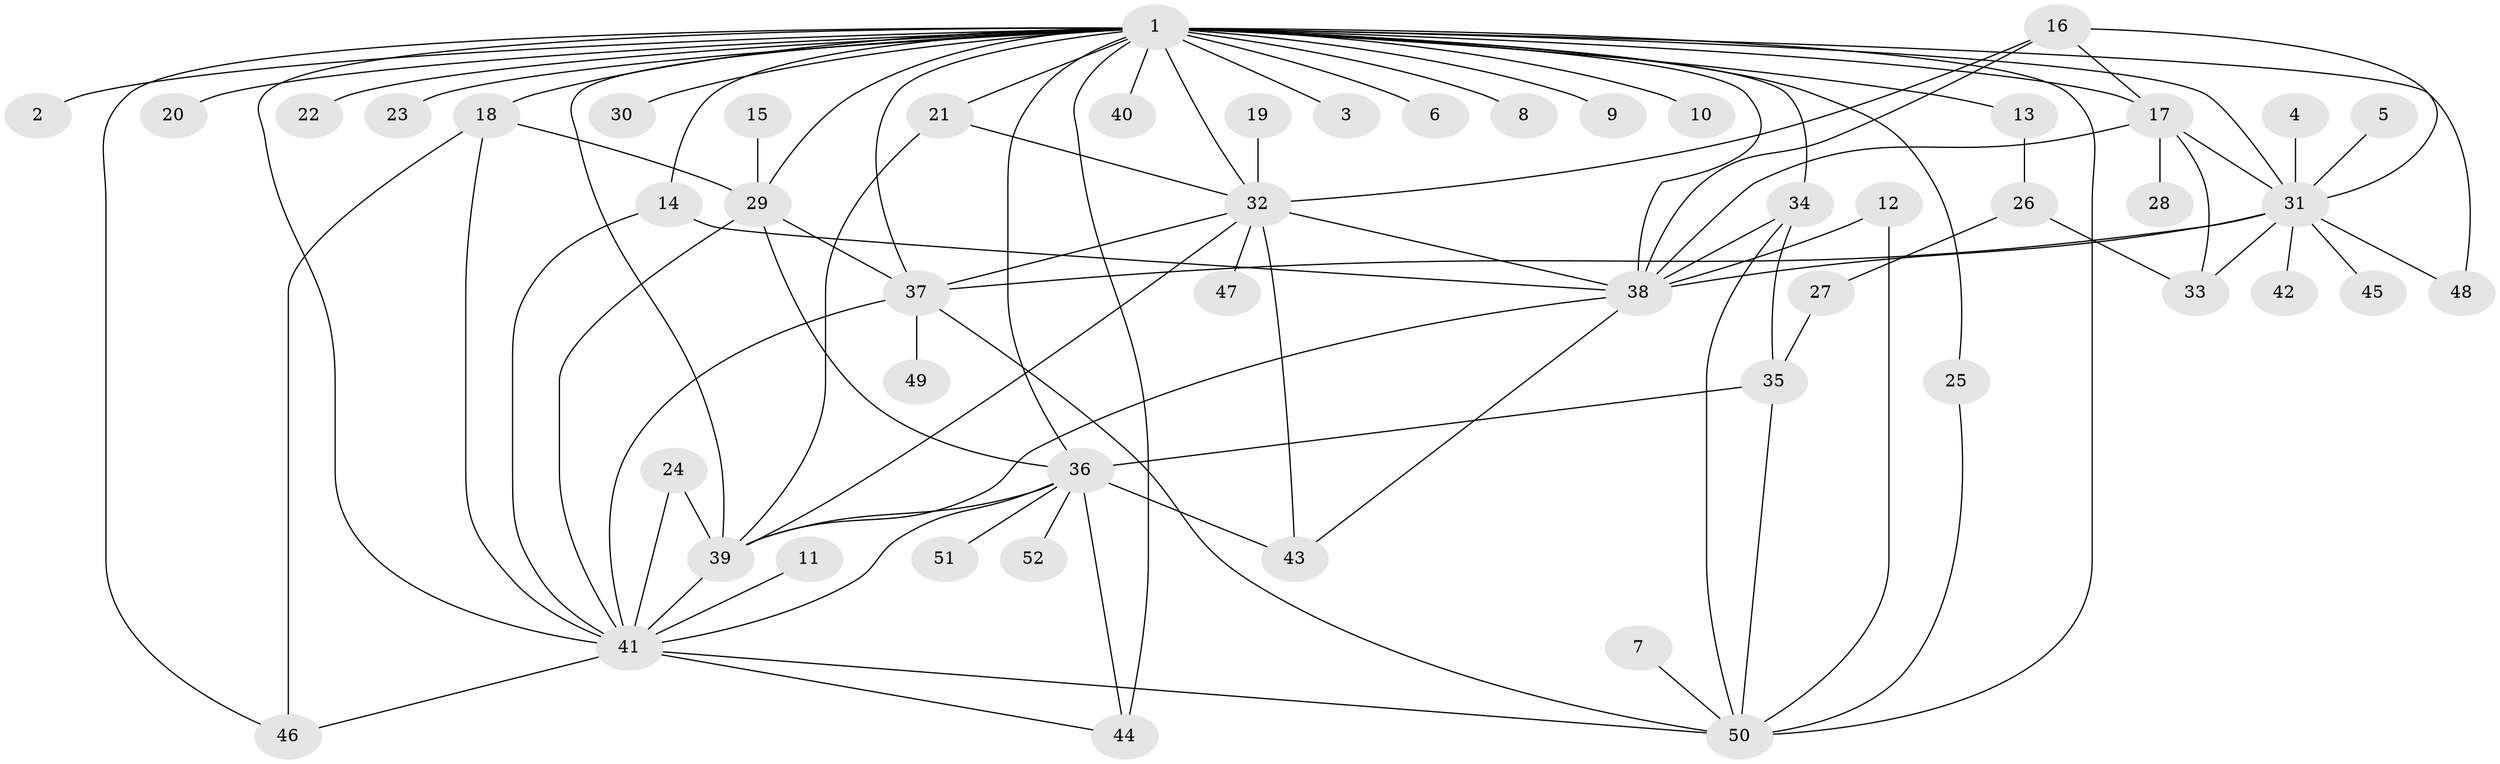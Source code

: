 // original degree distribution, {7: 0.019801980198019802, 34: 0.009900990099009901, 4: 0.04950495049504951, 5: 0.0891089108910891, 10: 0.019801980198019802, 14: 0.009900990099009901, 9: 0.009900990099009901, 1: 0.42574257425742573, 2: 0.18811881188118812, 3: 0.12871287128712872, 8: 0.0297029702970297, 6: 0.019801980198019802}
// Generated by graph-tools (version 1.1) at 2025/25/03/09/25 03:25:57]
// undirected, 52 vertices, 94 edges
graph export_dot {
graph [start="1"]
  node [color=gray90,style=filled];
  1;
  2;
  3;
  4;
  5;
  6;
  7;
  8;
  9;
  10;
  11;
  12;
  13;
  14;
  15;
  16;
  17;
  18;
  19;
  20;
  21;
  22;
  23;
  24;
  25;
  26;
  27;
  28;
  29;
  30;
  31;
  32;
  33;
  34;
  35;
  36;
  37;
  38;
  39;
  40;
  41;
  42;
  43;
  44;
  45;
  46;
  47;
  48;
  49;
  50;
  51;
  52;
  1 -- 2 [weight=2.0];
  1 -- 3 [weight=1.0];
  1 -- 6 [weight=2.0];
  1 -- 8 [weight=1.0];
  1 -- 9 [weight=1.0];
  1 -- 10 [weight=1.0];
  1 -- 13 [weight=1.0];
  1 -- 14 [weight=1.0];
  1 -- 17 [weight=1.0];
  1 -- 18 [weight=2.0];
  1 -- 20 [weight=1.0];
  1 -- 21 [weight=1.0];
  1 -- 22 [weight=1.0];
  1 -- 23 [weight=1.0];
  1 -- 25 [weight=1.0];
  1 -- 29 [weight=1.0];
  1 -- 30 [weight=1.0];
  1 -- 31 [weight=3.0];
  1 -- 32 [weight=1.0];
  1 -- 34 [weight=3.0];
  1 -- 36 [weight=1.0];
  1 -- 37 [weight=1.0];
  1 -- 38 [weight=1.0];
  1 -- 39 [weight=1.0];
  1 -- 40 [weight=1.0];
  1 -- 41 [weight=1.0];
  1 -- 44 [weight=2.0];
  1 -- 46 [weight=1.0];
  1 -- 48 [weight=1.0];
  1 -- 50 [weight=1.0];
  4 -- 31 [weight=1.0];
  5 -- 31 [weight=1.0];
  7 -- 50 [weight=1.0];
  11 -- 41 [weight=1.0];
  12 -- 38 [weight=1.0];
  12 -- 50 [weight=1.0];
  13 -- 26 [weight=1.0];
  14 -- 38 [weight=1.0];
  14 -- 41 [weight=1.0];
  15 -- 29 [weight=1.0];
  16 -- 17 [weight=1.0];
  16 -- 31 [weight=1.0];
  16 -- 32 [weight=1.0];
  16 -- 38 [weight=1.0];
  17 -- 28 [weight=1.0];
  17 -- 31 [weight=1.0];
  17 -- 33 [weight=1.0];
  17 -- 38 [weight=1.0];
  18 -- 29 [weight=1.0];
  18 -- 41 [weight=1.0];
  18 -- 46 [weight=1.0];
  19 -- 32 [weight=1.0];
  21 -- 32 [weight=1.0];
  21 -- 39 [weight=1.0];
  24 -- 39 [weight=1.0];
  24 -- 41 [weight=1.0];
  25 -- 50 [weight=1.0];
  26 -- 27 [weight=1.0];
  26 -- 33 [weight=1.0];
  27 -- 35 [weight=1.0];
  29 -- 36 [weight=1.0];
  29 -- 37 [weight=1.0];
  29 -- 41 [weight=1.0];
  31 -- 33 [weight=2.0];
  31 -- 37 [weight=1.0];
  31 -- 38 [weight=2.0];
  31 -- 42 [weight=1.0];
  31 -- 45 [weight=1.0];
  31 -- 48 [weight=1.0];
  32 -- 37 [weight=1.0];
  32 -- 38 [weight=3.0];
  32 -- 39 [weight=1.0];
  32 -- 43 [weight=1.0];
  32 -- 47 [weight=1.0];
  34 -- 35 [weight=1.0];
  34 -- 38 [weight=1.0];
  34 -- 50 [weight=1.0];
  35 -- 36 [weight=1.0];
  35 -- 50 [weight=1.0];
  36 -- 39 [weight=1.0];
  36 -- 41 [weight=1.0];
  36 -- 43 [weight=1.0];
  36 -- 44 [weight=1.0];
  36 -- 51 [weight=1.0];
  36 -- 52 [weight=1.0];
  37 -- 41 [weight=1.0];
  37 -- 49 [weight=1.0];
  37 -- 50 [weight=1.0];
  38 -- 39 [weight=1.0];
  38 -- 43 [weight=1.0];
  39 -- 41 [weight=1.0];
  41 -- 44 [weight=1.0];
  41 -- 46 [weight=1.0];
  41 -- 50 [weight=1.0];
}
